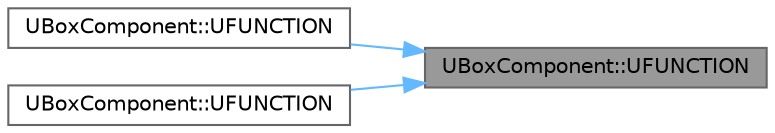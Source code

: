 digraph "UBoxComponent::UFUNCTION"
{
 // INTERACTIVE_SVG=YES
 // LATEX_PDF_SIZE
  bgcolor="transparent";
  edge [fontname=Helvetica,fontsize=10,labelfontname=Helvetica,labelfontsize=10];
  node [fontname=Helvetica,fontsize=10,shape=box,height=0.2,width=0.4];
  rankdir="RL";
  Node1 [id="Node000001",label="UBoxComponent::UFUNCTION",height=0.2,width=0.4,color="gray40", fillcolor="grey60", style="filled", fontcolor="black",tooltip="Change the box extent size."];
  Node1 -> Node2 [id="edge1_Node000001_Node000002",dir="back",color="steelblue1",style="solid",tooltip=" "];
  Node2 [id="Node000002",label="UBoxComponent::UFUNCTION",height=0.2,width=0.4,color="grey40", fillcolor="white", style="filled",URL="$dd/d95/classUBoxComponent.html#a0de6de49f4f7f518ff1cd87e15c21d75",tooltip=" "];
  Node1 -> Node3 [id="edge2_Node000001_Node000003",dir="back",color="steelblue1",style="solid",tooltip=" "];
  Node3 [id="Node000003",label="UBoxComponent::UFUNCTION",height=0.2,width=0.4,color="grey40", fillcolor="white", style="filled",URL="$dd/d95/classUBoxComponent.html#ae247c59ec2bf65e1c1cf525dff0b3631",tooltip=" "];
}
